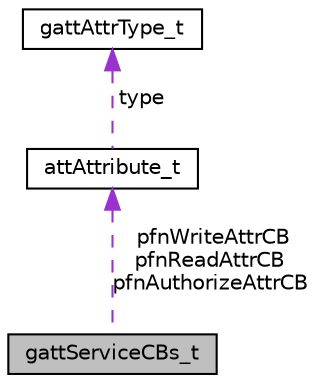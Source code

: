 digraph "gattServiceCBs_t"
{
  edge [fontname="Helvetica",fontsize="10",labelfontname="Helvetica",labelfontsize="10"];
  node [fontname="Helvetica",fontsize="10",shape=record];
  Node1 [label="gattServiceCBs_t",height=0.2,width=0.4,color="black", fillcolor="grey75", style="filled" fontcolor="black"];
  Node2 -> Node1 [dir="back",color="darkorchid3",fontsize="10",style="dashed",label=" pfnWriteAttrCB\npfnReadAttrCB\npfnAuthorizeAttrCB" ,fontname="Helvetica"];
  Node2 [label="attAttribute_t",height=0.2,width=0.4,color="black", fillcolor="white", style="filled",URL="$structatt_attribute__t.html"];
  Node3 -> Node2 [dir="back",color="darkorchid3",fontsize="10",style="dashed",label=" type" ,fontname="Helvetica"];
  Node3 [label="gattAttrType_t",height=0.2,width=0.4,color="black", fillcolor="white", style="filled",URL="$structgatt_attr_type__t.html"];
}

